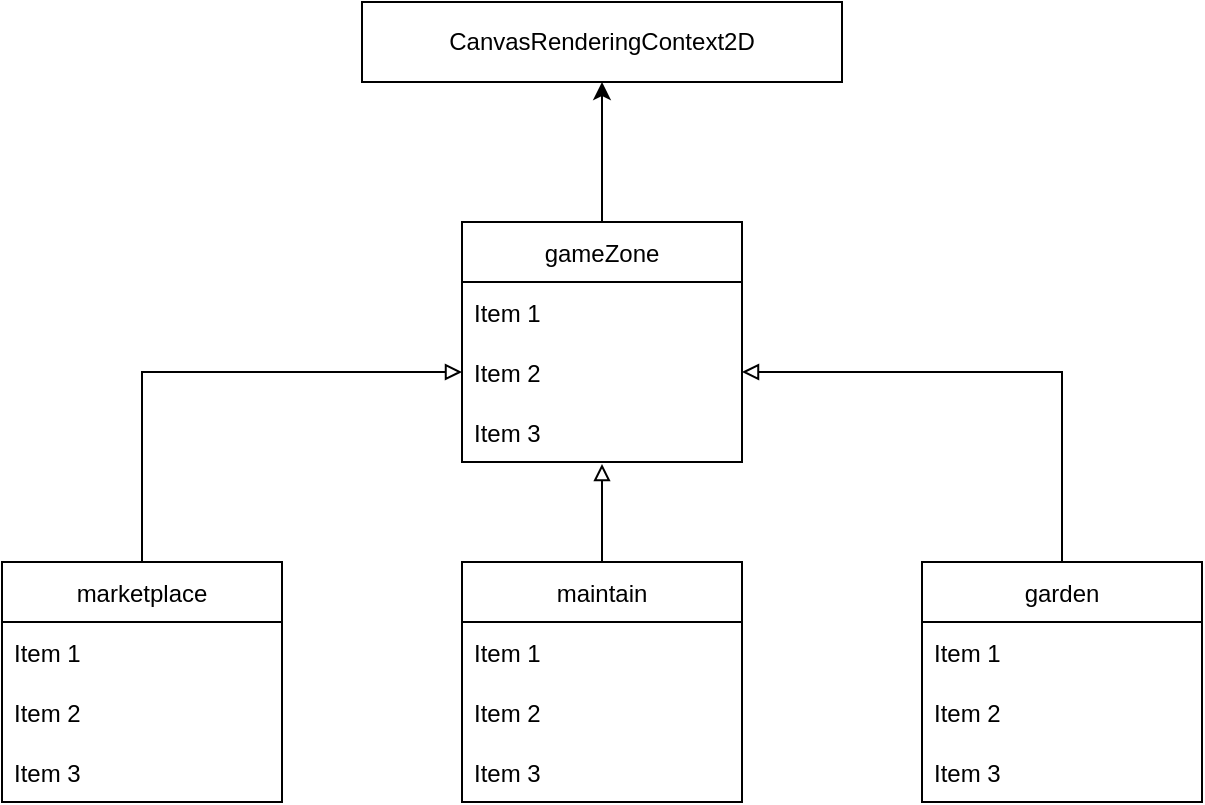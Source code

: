 <mxfile version="19.0.3" type="device"><diagram id="p-ZreHtYc32wKrS9TmHk" name="Seite-1"><mxGraphModel dx="1422" dy="865" grid="1" gridSize="10" guides="1" tooltips="1" connect="1" arrows="1" fold="1" page="1" pageScale="1" pageWidth="827" pageHeight="1169" math="0" shadow="0"><root><mxCell id="0"/><mxCell id="1" parent="0"/><mxCell id="SxnkiCckK5kbrsdy0al0-5" value="CanvasRenderingContext2D" style="rounded=0;whiteSpace=wrap;html=1;" vertex="1" parent="1"><mxGeometry x="280" y="40" width="240" height="40" as="geometry"/></mxCell><mxCell id="SxnkiCckK5kbrsdy0al0-10" style="edgeStyle=orthogonalEdgeStyle;rounded=0;orthogonalLoop=1;jettySize=auto;html=1;entryX=0.5;entryY=1;entryDx=0;entryDy=0;" edge="1" parent="1" source="SxnkiCckK5kbrsdy0al0-6" target="SxnkiCckK5kbrsdy0al0-5"><mxGeometry relative="1" as="geometry"/></mxCell><mxCell id="SxnkiCckK5kbrsdy0al0-6" value="gameZone" style="swimlane;fontStyle=0;childLayout=stackLayout;horizontal=1;startSize=30;horizontalStack=0;resizeParent=1;resizeParentMax=0;resizeLast=0;collapsible=1;marginBottom=0;" vertex="1" parent="1"><mxGeometry x="330" y="150" width="140" height="120" as="geometry"/></mxCell><mxCell id="SxnkiCckK5kbrsdy0al0-7" value="Item 1" style="text;strokeColor=none;fillColor=none;align=left;verticalAlign=middle;spacingLeft=4;spacingRight=4;overflow=hidden;points=[[0,0.5],[1,0.5]];portConstraint=eastwest;rotatable=0;" vertex="1" parent="SxnkiCckK5kbrsdy0al0-6"><mxGeometry y="30" width="140" height="30" as="geometry"/></mxCell><mxCell id="SxnkiCckK5kbrsdy0al0-8" value="Item 2" style="text;strokeColor=none;fillColor=none;align=left;verticalAlign=middle;spacingLeft=4;spacingRight=4;overflow=hidden;points=[[0,0.5],[1,0.5]];portConstraint=eastwest;rotatable=0;" vertex="1" parent="SxnkiCckK5kbrsdy0al0-6"><mxGeometry y="60" width="140" height="30" as="geometry"/></mxCell><mxCell id="SxnkiCckK5kbrsdy0al0-9" value="Item 3" style="text;strokeColor=none;fillColor=none;align=left;verticalAlign=middle;spacingLeft=4;spacingRight=4;overflow=hidden;points=[[0,0.5],[1,0.5]];portConstraint=eastwest;rotatable=0;" vertex="1" parent="SxnkiCckK5kbrsdy0al0-6"><mxGeometry y="90" width="140" height="30" as="geometry"/></mxCell><mxCell id="SxnkiCckK5kbrsdy0al0-27" style="edgeStyle=orthogonalEdgeStyle;rounded=0;orthogonalLoop=1;jettySize=auto;html=1;entryX=1;entryY=0.5;entryDx=0;entryDy=0;endArrow=block;endFill=0;" edge="1" parent="1" source="SxnkiCckK5kbrsdy0al0-11" target="SxnkiCckK5kbrsdy0al0-8"><mxGeometry relative="1" as="geometry"/></mxCell><mxCell id="SxnkiCckK5kbrsdy0al0-11" value="garden" style="swimlane;fontStyle=0;childLayout=stackLayout;horizontal=1;startSize=30;horizontalStack=0;resizeParent=1;resizeParentMax=0;resizeLast=0;collapsible=1;marginBottom=0;" vertex="1" parent="1"><mxGeometry x="560" y="320" width="140" height="120" as="geometry"/></mxCell><mxCell id="SxnkiCckK5kbrsdy0al0-12" value="Item 1" style="text;strokeColor=none;fillColor=none;align=left;verticalAlign=middle;spacingLeft=4;spacingRight=4;overflow=hidden;points=[[0,0.5],[1,0.5]];portConstraint=eastwest;rotatable=0;" vertex="1" parent="SxnkiCckK5kbrsdy0al0-11"><mxGeometry y="30" width="140" height="30" as="geometry"/></mxCell><mxCell id="SxnkiCckK5kbrsdy0al0-13" value="Item 2" style="text;strokeColor=none;fillColor=none;align=left;verticalAlign=middle;spacingLeft=4;spacingRight=4;overflow=hidden;points=[[0,0.5],[1,0.5]];portConstraint=eastwest;rotatable=0;" vertex="1" parent="SxnkiCckK5kbrsdy0al0-11"><mxGeometry y="60" width="140" height="30" as="geometry"/></mxCell><mxCell id="SxnkiCckK5kbrsdy0al0-14" value="Item 3" style="text;strokeColor=none;fillColor=none;align=left;verticalAlign=middle;spacingLeft=4;spacingRight=4;overflow=hidden;points=[[0,0.5],[1,0.5]];portConstraint=eastwest;rotatable=0;" vertex="1" parent="SxnkiCckK5kbrsdy0al0-11"><mxGeometry y="90" width="140" height="30" as="geometry"/></mxCell><mxCell id="SxnkiCckK5kbrsdy0al0-28" style="edgeStyle=orthogonalEdgeStyle;rounded=0;orthogonalLoop=1;jettySize=auto;html=1;entryX=0.5;entryY=1.033;entryDx=0;entryDy=0;entryPerimeter=0;endArrow=block;endFill=0;" edge="1" parent="1" source="SxnkiCckK5kbrsdy0al0-15" target="SxnkiCckK5kbrsdy0al0-9"><mxGeometry relative="1" as="geometry"/></mxCell><mxCell id="SxnkiCckK5kbrsdy0al0-15" value="maintain" style="swimlane;fontStyle=0;childLayout=stackLayout;horizontal=1;startSize=30;horizontalStack=0;resizeParent=1;resizeParentMax=0;resizeLast=0;collapsible=1;marginBottom=0;" vertex="1" parent="1"><mxGeometry x="330" y="320" width="140" height="120" as="geometry"/></mxCell><mxCell id="SxnkiCckK5kbrsdy0al0-16" value="Item 1" style="text;strokeColor=none;fillColor=none;align=left;verticalAlign=middle;spacingLeft=4;spacingRight=4;overflow=hidden;points=[[0,0.5],[1,0.5]];portConstraint=eastwest;rotatable=0;" vertex="1" parent="SxnkiCckK5kbrsdy0al0-15"><mxGeometry y="30" width="140" height="30" as="geometry"/></mxCell><mxCell id="SxnkiCckK5kbrsdy0al0-17" value="Item 2" style="text;strokeColor=none;fillColor=none;align=left;verticalAlign=middle;spacingLeft=4;spacingRight=4;overflow=hidden;points=[[0,0.5],[1,0.5]];portConstraint=eastwest;rotatable=0;" vertex="1" parent="SxnkiCckK5kbrsdy0al0-15"><mxGeometry y="60" width="140" height="30" as="geometry"/></mxCell><mxCell id="SxnkiCckK5kbrsdy0al0-18" value="Item 3" style="text;strokeColor=none;fillColor=none;align=left;verticalAlign=middle;spacingLeft=4;spacingRight=4;overflow=hidden;points=[[0,0.5],[1,0.5]];portConstraint=eastwest;rotatable=0;" vertex="1" parent="SxnkiCckK5kbrsdy0al0-15"><mxGeometry y="90" width="140" height="30" as="geometry"/></mxCell><mxCell id="SxnkiCckK5kbrsdy0al0-29" style="edgeStyle=orthogonalEdgeStyle;rounded=0;orthogonalLoop=1;jettySize=auto;html=1;entryX=0;entryY=0.5;entryDx=0;entryDy=0;endArrow=block;endFill=0;" edge="1" parent="1" source="SxnkiCckK5kbrsdy0al0-19" target="SxnkiCckK5kbrsdy0al0-8"><mxGeometry relative="1" as="geometry"/></mxCell><mxCell id="SxnkiCckK5kbrsdy0al0-19" value="marketplace" style="swimlane;fontStyle=0;childLayout=stackLayout;horizontal=1;startSize=30;horizontalStack=0;resizeParent=1;resizeParentMax=0;resizeLast=0;collapsible=1;marginBottom=0;" vertex="1" parent="1"><mxGeometry x="100" y="320" width="140" height="120" as="geometry"/></mxCell><mxCell id="SxnkiCckK5kbrsdy0al0-20" value="Item 1" style="text;strokeColor=none;fillColor=none;align=left;verticalAlign=middle;spacingLeft=4;spacingRight=4;overflow=hidden;points=[[0,0.5],[1,0.5]];portConstraint=eastwest;rotatable=0;" vertex="1" parent="SxnkiCckK5kbrsdy0al0-19"><mxGeometry y="30" width="140" height="30" as="geometry"/></mxCell><mxCell id="SxnkiCckK5kbrsdy0al0-21" value="Item 2" style="text;strokeColor=none;fillColor=none;align=left;verticalAlign=middle;spacingLeft=4;spacingRight=4;overflow=hidden;points=[[0,0.5],[1,0.5]];portConstraint=eastwest;rotatable=0;" vertex="1" parent="SxnkiCckK5kbrsdy0al0-19"><mxGeometry y="60" width="140" height="30" as="geometry"/></mxCell><mxCell id="SxnkiCckK5kbrsdy0al0-22" value="Item 3" style="text;strokeColor=none;fillColor=none;align=left;verticalAlign=middle;spacingLeft=4;spacingRight=4;overflow=hidden;points=[[0,0.5],[1,0.5]];portConstraint=eastwest;rotatable=0;" vertex="1" parent="SxnkiCckK5kbrsdy0al0-19"><mxGeometry y="90" width="140" height="30" as="geometry"/></mxCell></root></mxGraphModel></diagram></mxfile>